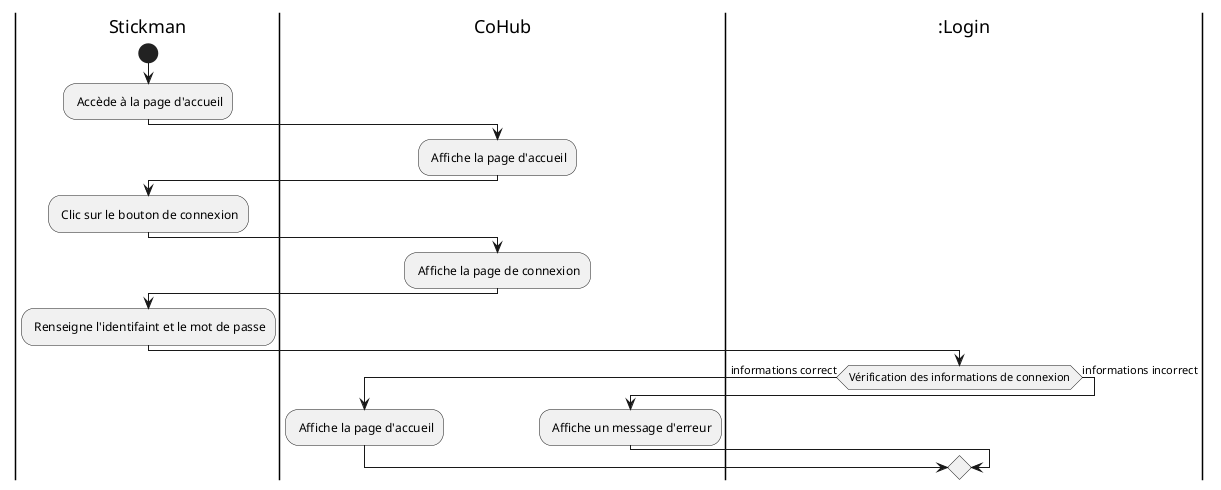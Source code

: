 @startuml
|Stickman|
start
: Accède à la page d'accueil;
|CoHub|
: Affiche la page d'accueil;
|Stickman|
: Clic sur le bouton de connexion;
|CoHub|
: Affiche la page de connexion;
|Stickman|
: Renseigne l'identifaint et le mot de passe;
|:Login|
if (Vérification des informations de connexion) then (informations correct)
    |CoHub|
    : Affiche la page d'accueil;
     
else (informations incorrect)
    |CoHub|
    : Affiche un message d'erreur;
endif

@enduml